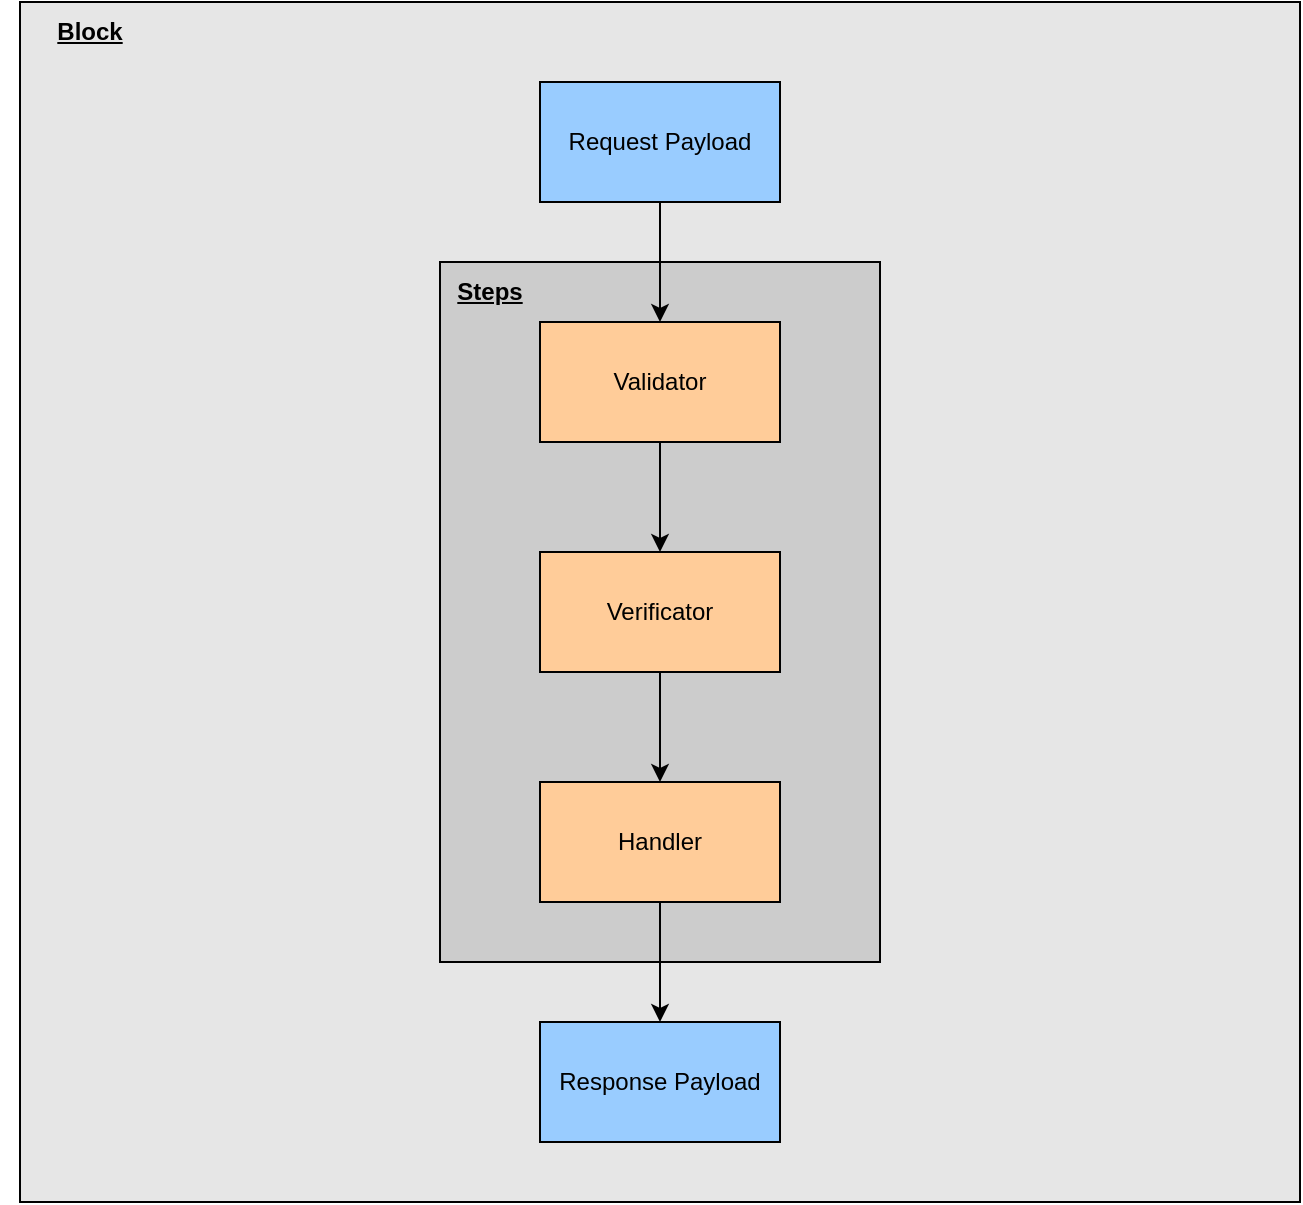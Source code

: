 <mxfile>
    <diagram id="9lbHmkOzvhf9w0ZXualQ" name="Page-1">
        <mxGraphModel dx="737" dy="521" grid="1" gridSize="10" guides="1" tooltips="1" connect="1" arrows="1" fold="1" page="1" pageScale="1" pageWidth="850" pageHeight="1100" math="0" shadow="0">
            <root>
                <mxCell id="0"/>
                <mxCell id="1" parent="0"/>
                <mxCell id="17" value="" style="rounded=0;whiteSpace=wrap;html=1;fillColor=#E6E6E6;" parent="1" vertex="1">
                    <mxGeometry x="40" y="20" width="640" height="600" as="geometry"/>
                </mxCell>
                <mxCell id="19" value="" style="rounded=0;whiteSpace=wrap;html=1;fillColor=#CCCCCC;" parent="1" vertex="1">
                    <mxGeometry x="250" y="150" width="220" height="350" as="geometry"/>
                </mxCell>
                <mxCell id="3" value="Request Payload" style="rounded=0;whiteSpace=wrap;html=1;fillColor=#99CCFF;" parent="1" vertex="1">
                    <mxGeometry x="300" y="60" width="120" height="60" as="geometry"/>
                </mxCell>
                <mxCell id="4" value="Response Payload" style="rounded=0;whiteSpace=wrap;html=1;fillColor=#99CCFF;" parent="1" vertex="1">
                    <mxGeometry x="300" y="530" width="120" height="60" as="geometry"/>
                </mxCell>
                <mxCell id="12" style="edgeStyle=none;html=1;" parent="1" source="5" target="6" edge="1">
                    <mxGeometry relative="1" as="geometry"/>
                </mxCell>
                <mxCell id="5" value="Validator" style="rounded=0;whiteSpace=wrap;html=1;fillColor=#FFCC99;" parent="1" vertex="1">
                    <mxGeometry x="300" y="180" width="120" height="60" as="geometry"/>
                </mxCell>
                <mxCell id="13" style="edgeStyle=none;html=1;entryX=0.5;entryY=0;entryDx=0;entryDy=0;" parent="1" source="6" target="7" edge="1">
                    <mxGeometry relative="1" as="geometry"/>
                </mxCell>
                <mxCell id="6" value="Verificator" style="rounded=0;whiteSpace=wrap;html=1;fillColor=#FFCC99;" parent="1" vertex="1">
                    <mxGeometry x="300" y="295" width="120" height="60" as="geometry"/>
                </mxCell>
                <mxCell id="16" value="" style="edgeStyle=none;html=1;" parent="1" source="7" target="4" edge="1">
                    <mxGeometry relative="1" as="geometry"/>
                </mxCell>
                <mxCell id="7" value="Handler" style="rounded=0;whiteSpace=wrap;html=1;fillColor=#FFCC99;" parent="1" vertex="1">
                    <mxGeometry x="300" y="410" width="120" height="60" as="geometry"/>
                </mxCell>
                <mxCell id="11" value="" style="endArrow=classic;html=1;exitX=0.5;exitY=1;exitDx=0;exitDy=0;entryX=0.5;entryY=0;entryDx=0;entryDy=0;" parent="1" source="3" target="5" edge="1">
                    <mxGeometry width="50" height="50" relative="1" as="geometry">
                        <mxPoint x="510" y="240" as="sourcePoint"/>
                        <mxPoint x="550" y="190" as="targetPoint"/>
                    </mxGeometry>
                </mxCell>
                <mxCell id="18" value="Block" style="text;html=1;strokeColor=none;fillColor=none;align=center;verticalAlign=middle;whiteSpace=wrap;rounded=0;fontStyle=5" parent="1" vertex="1">
                    <mxGeometry x="30" y="20" width="90" height="30" as="geometry"/>
                </mxCell>
                <mxCell id="20" value="Steps" style="text;html=1;strokeColor=none;fillColor=none;align=center;verticalAlign=middle;whiteSpace=wrap;rounded=0;fontStyle=5" parent="1" vertex="1">
                    <mxGeometry x="230" y="150" width="90" height="30" as="geometry"/>
                </mxCell>
            </root>
        </mxGraphModel>
    </diagram>
</mxfile>